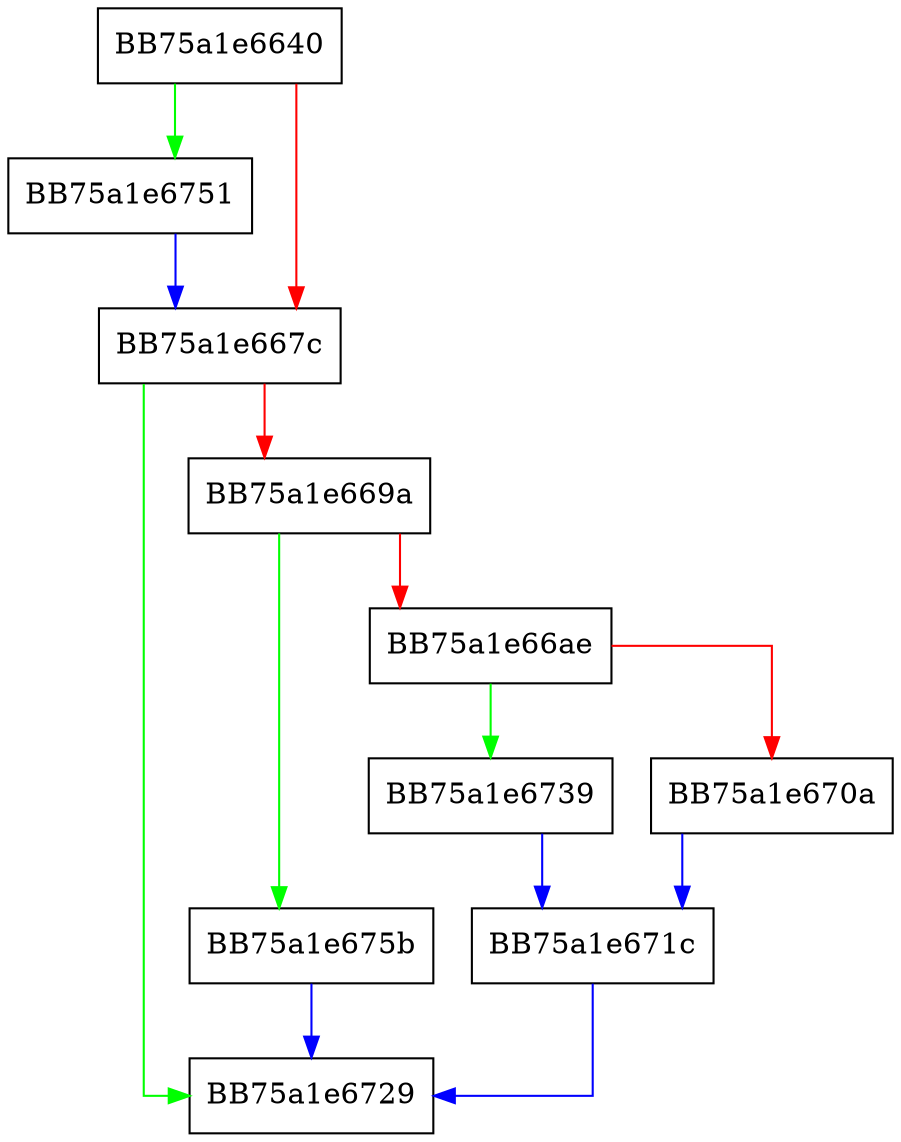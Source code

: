 digraph x32_check_priv {
  node [shape="box"];
  graph [splines=ortho];
  BB75a1e6640 -> BB75a1e6751 [color="green"];
  BB75a1e6640 -> BB75a1e667c [color="red"];
  BB75a1e667c -> BB75a1e6729 [color="green"];
  BB75a1e667c -> BB75a1e669a [color="red"];
  BB75a1e669a -> BB75a1e675b [color="green"];
  BB75a1e669a -> BB75a1e66ae [color="red"];
  BB75a1e66ae -> BB75a1e6739 [color="green"];
  BB75a1e66ae -> BB75a1e670a [color="red"];
  BB75a1e670a -> BB75a1e671c [color="blue"];
  BB75a1e671c -> BB75a1e6729 [color="blue"];
  BB75a1e6739 -> BB75a1e671c [color="blue"];
  BB75a1e6751 -> BB75a1e667c [color="blue"];
  BB75a1e675b -> BB75a1e6729 [color="blue"];
}